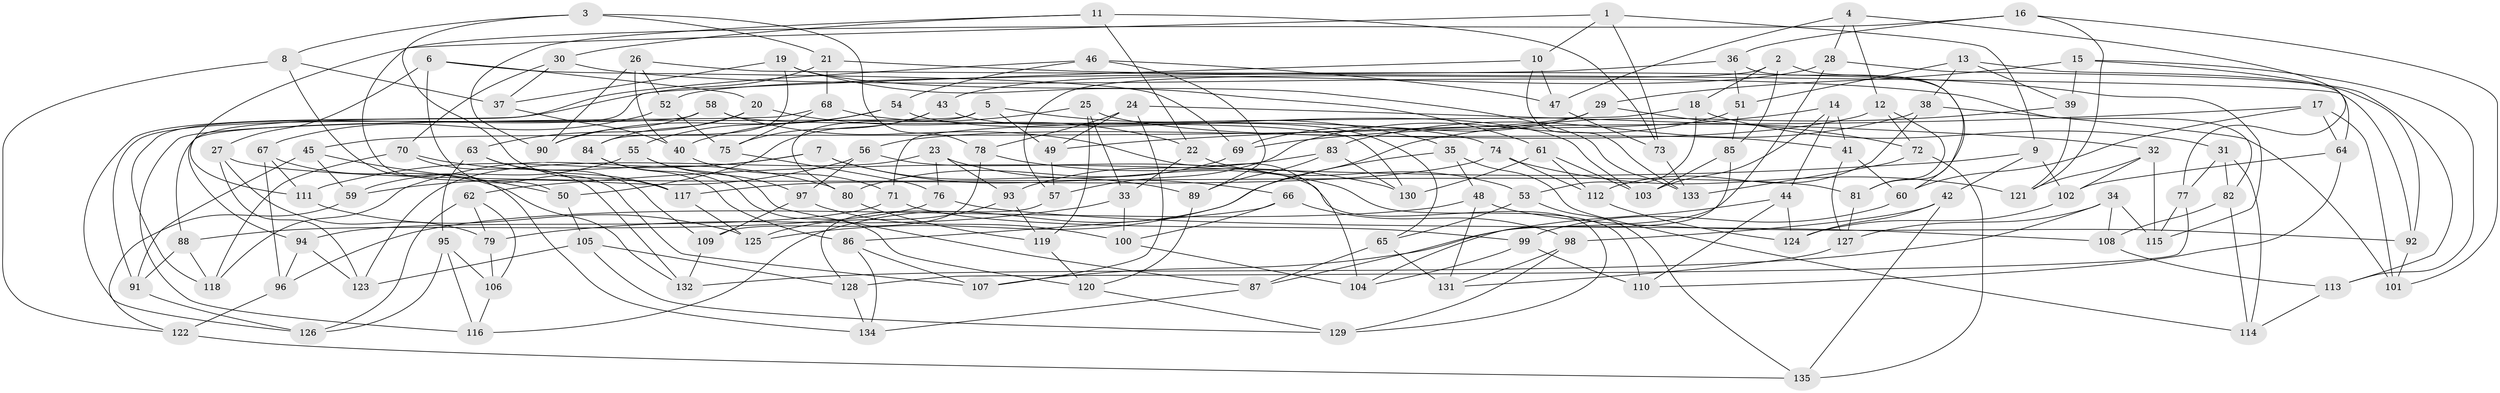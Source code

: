 // Generated by graph-tools (version 1.1) at 2025/50/03/09/25 03:50:52]
// undirected, 135 vertices, 270 edges
graph export_dot {
graph [start="1"]
  node [color=gray90,style=filled];
  1;
  2;
  3;
  4;
  5;
  6;
  7;
  8;
  9;
  10;
  11;
  12;
  13;
  14;
  15;
  16;
  17;
  18;
  19;
  20;
  21;
  22;
  23;
  24;
  25;
  26;
  27;
  28;
  29;
  30;
  31;
  32;
  33;
  34;
  35;
  36;
  37;
  38;
  39;
  40;
  41;
  42;
  43;
  44;
  45;
  46;
  47;
  48;
  49;
  50;
  51;
  52;
  53;
  54;
  55;
  56;
  57;
  58;
  59;
  60;
  61;
  62;
  63;
  64;
  65;
  66;
  67;
  68;
  69;
  70;
  71;
  72;
  73;
  74;
  75;
  76;
  77;
  78;
  79;
  80;
  81;
  82;
  83;
  84;
  85;
  86;
  87;
  88;
  89;
  90;
  91;
  92;
  93;
  94;
  95;
  96;
  97;
  98;
  99;
  100;
  101;
  102;
  103;
  104;
  105;
  106;
  107;
  108;
  109;
  110;
  111;
  112;
  113;
  114;
  115;
  116;
  117;
  118;
  119;
  120;
  121;
  122;
  123;
  124;
  125;
  126;
  127;
  128;
  129;
  130;
  131;
  132;
  133;
  134;
  135;
  1 -- 9;
  1 -- 10;
  1 -- 73;
  1 -- 50;
  2 -- 81;
  2 -- 18;
  2 -- 85;
  2 -- 57;
  3 -- 21;
  3 -- 117;
  3 -- 78;
  3 -- 8;
  4 -- 47;
  4 -- 77;
  4 -- 28;
  4 -- 12;
  5 -- 80;
  5 -- 88;
  5 -- 49;
  5 -- 35;
  6 -- 107;
  6 -- 20;
  6 -- 69;
  6 -- 27;
  7 -- 89;
  7 -- 111;
  7 -- 118;
  7 -- 66;
  8 -- 122;
  8 -- 37;
  8 -- 134;
  9 -- 102;
  9 -- 62;
  9 -- 42;
  10 -- 133;
  10 -- 47;
  10 -- 118;
  11 -- 30;
  11 -- 73;
  11 -- 22;
  11 -- 90;
  12 -- 72;
  12 -- 81;
  12 -- 56;
  13 -- 38;
  13 -- 51;
  13 -- 39;
  13 -- 64;
  14 -- 41;
  14 -- 44;
  14 -- 69;
  14 -- 103;
  15 -- 92;
  15 -- 113;
  15 -- 39;
  15 -- 29;
  16 -- 111;
  16 -- 36;
  16 -- 121;
  16 -- 101;
  17 -- 60;
  17 -- 49;
  17 -- 64;
  17 -- 101;
  18 -- 53;
  18 -- 71;
  18 -- 31;
  19 -- 37;
  19 -- 84;
  19 -- 133;
  19 -- 61;
  20 -- 84;
  20 -- 63;
  20 -- 22;
  21 -- 94;
  21 -- 68;
  21 -- 115;
  22 -- 53;
  22 -- 33;
  23 -- 123;
  23 -- 76;
  23 -- 110;
  23 -- 93;
  24 -- 107;
  24 -- 49;
  24 -- 78;
  24 -- 32;
  25 -- 119;
  25 -- 41;
  25 -- 40;
  25 -- 33;
  26 -- 40;
  26 -- 52;
  26 -- 92;
  26 -- 90;
  27 -- 123;
  27 -- 81;
  27 -- 79;
  28 -- 113;
  28 -- 43;
  28 -- 87;
  29 -- 72;
  29 -- 69;
  29 -- 45;
  30 -- 37;
  30 -- 82;
  30 -- 70;
  31 -- 77;
  31 -- 114;
  31 -- 82;
  32 -- 102;
  32 -- 121;
  32 -- 115;
  33 -- 100;
  33 -- 79;
  34 -- 115;
  34 -- 127;
  34 -- 132;
  34 -- 108;
  35 -- 48;
  35 -- 114;
  35 -- 125;
  36 -- 60;
  36 -- 51;
  36 -- 52;
  37 -- 40;
  38 -- 83;
  38 -- 101;
  38 -- 112;
  39 -- 116;
  39 -- 121;
  40 -- 71;
  41 -- 127;
  41 -- 60;
  42 -- 98;
  42 -- 124;
  42 -- 135;
  43 -- 50;
  43 -- 75;
  43 -- 65;
  44 -- 110;
  44 -- 107;
  44 -- 124;
  45 -- 91;
  45 -- 59;
  45 -- 50;
  46 -- 126;
  46 -- 47;
  46 -- 89;
  46 -- 54;
  47 -- 73;
  48 -- 92;
  48 -- 131;
  48 -- 96;
  49 -- 57;
  50 -- 105;
  51 -- 57;
  51 -- 85;
  52 -- 75;
  52 -- 67;
  53 -- 135;
  53 -- 65;
  54 -- 90;
  54 -- 55;
  54 -- 103;
  55 -- 59;
  55 -- 97;
  55 -- 87;
  56 -- 97;
  56 -- 59;
  56 -- 129;
  57 -- 128;
  58 -- 90;
  58 -- 130;
  58 -- 91;
  58 -- 104;
  59 -- 122;
  60 -- 99;
  61 -- 112;
  61 -- 103;
  61 -- 130;
  62 -- 106;
  62 -- 79;
  62 -- 126;
  63 -- 95;
  63 -- 117;
  63 -- 109;
  64 -- 102;
  64 -- 110;
  65 -- 131;
  65 -- 87;
  66 -- 100;
  66 -- 98;
  66 -- 86;
  67 -- 111;
  67 -- 132;
  67 -- 96;
  68 -- 75;
  68 -- 74;
  68 -- 116;
  69 -- 80;
  70 -- 132;
  70 -- 118;
  70 -- 80;
  71 -- 94;
  71 -- 99;
  72 -- 135;
  72 -- 133;
  73 -- 133;
  74 -- 112;
  74 -- 117;
  74 -- 121;
  75 -- 76;
  76 -- 88;
  76 -- 108;
  77 -- 128;
  77 -- 115;
  78 -- 130;
  78 -- 109;
  79 -- 106;
  80 -- 119;
  81 -- 127;
  82 -- 108;
  82 -- 114;
  83 -- 93;
  83 -- 89;
  83 -- 130;
  84 -- 120;
  84 -- 86;
  85 -- 103;
  85 -- 104;
  86 -- 107;
  86 -- 134;
  87 -- 134;
  88 -- 91;
  88 -- 118;
  89 -- 120;
  91 -- 126;
  92 -- 101;
  93 -- 119;
  93 -- 125;
  94 -- 96;
  94 -- 123;
  95 -- 116;
  95 -- 106;
  95 -- 126;
  96 -- 122;
  97 -- 100;
  97 -- 109;
  98 -- 131;
  98 -- 129;
  99 -- 110;
  99 -- 104;
  100 -- 104;
  102 -- 124;
  105 -- 123;
  105 -- 128;
  105 -- 129;
  106 -- 116;
  108 -- 113;
  109 -- 132;
  111 -- 125;
  112 -- 124;
  113 -- 114;
  117 -- 125;
  119 -- 120;
  120 -- 129;
  122 -- 135;
  127 -- 131;
  128 -- 134;
}
